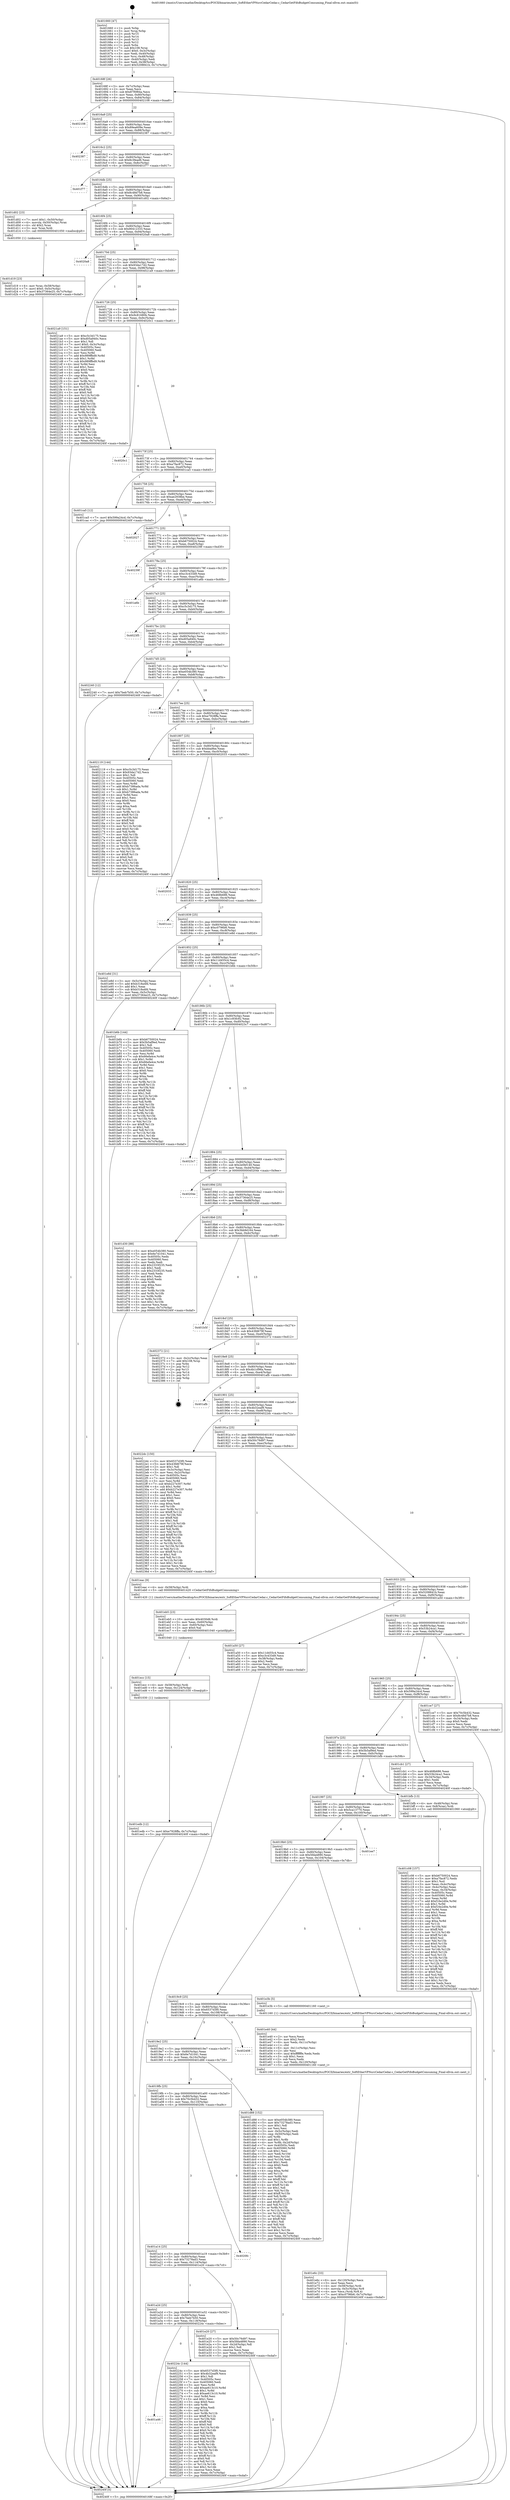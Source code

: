 digraph "0x401660" {
  label = "0x401660 (/mnt/c/Users/mathe/Desktop/tcc/POCII/binaries/extr_SoftEtherVPNsrcCedarCedar.c_CedarGetFifoBudgetConsuming_Final-ollvm.out::main(0))"
  labelloc = "t"
  node[shape=record]

  Entry [label="",width=0.3,height=0.3,shape=circle,fillcolor=black,style=filled]
  "0x40168f" [label="{
     0x40168f [26]\l
     | [instrs]\l
     &nbsp;&nbsp;0x40168f \<+3\>: mov -0x7c(%rbp),%eax\l
     &nbsp;&nbsp;0x401692 \<+2\>: mov %eax,%ecx\l
     &nbsp;&nbsp;0x401694 \<+6\>: sub $0x87f0f84a,%ecx\l
     &nbsp;&nbsp;0x40169a \<+3\>: mov %eax,-0x80(%rbp)\l
     &nbsp;&nbsp;0x40169d \<+6\>: mov %ecx,-0x84(%rbp)\l
     &nbsp;&nbsp;0x4016a3 \<+6\>: je 0000000000402108 \<main+0xaa8\>\l
  }"]
  "0x402108" [label="{
     0x402108\l
  }", style=dashed]
  "0x4016a9" [label="{
     0x4016a9 [25]\l
     | [instrs]\l
     &nbsp;&nbsp;0x4016a9 \<+5\>: jmp 00000000004016ae \<main+0x4e\>\l
     &nbsp;&nbsp;0x4016ae \<+3\>: mov -0x80(%rbp),%eax\l
     &nbsp;&nbsp;0x4016b1 \<+5\>: sub $0x89ea609e,%eax\l
     &nbsp;&nbsp;0x4016b6 \<+6\>: mov %eax,-0x88(%rbp)\l
     &nbsp;&nbsp;0x4016bc \<+6\>: je 0000000000402387 \<main+0xd27\>\l
  }"]
  Exit [label="",width=0.3,height=0.3,shape=circle,fillcolor=black,style=filled,peripheries=2]
  "0x402387" [label="{
     0x402387\l
  }", style=dashed]
  "0x4016c2" [label="{
     0x4016c2 [25]\l
     | [instrs]\l
     &nbsp;&nbsp;0x4016c2 \<+5\>: jmp 00000000004016c7 \<main+0x67\>\l
     &nbsp;&nbsp;0x4016c7 \<+3\>: mov -0x80(%rbp),%eax\l
     &nbsp;&nbsp;0x4016ca \<+5\>: sub $0x8c3fead6,%eax\l
     &nbsp;&nbsp;0x4016cf \<+6\>: mov %eax,-0x8c(%rbp)\l
     &nbsp;&nbsp;0x4016d5 \<+6\>: je 0000000000401f77 \<main+0x917\>\l
  }"]
  "0x401a46" [label="{
     0x401a46\l
  }", style=dashed]
  "0x401f77" [label="{
     0x401f77\l
  }", style=dashed]
  "0x4016db" [label="{
     0x4016db [25]\l
     | [instrs]\l
     &nbsp;&nbsp;0x4016db \<+5\>: jmp 00000000004016e0 \<main+0x80\>\l
     &nbsp;&nbsp;0x4016e0 \<+3\>: mov -0x80(%rbp),%eax\l
     &nbsp;&nbsp;0x4016e3 \<+5\>: sub $0x8c48d7b8,%eax\l
     &nbsp;&nbsp;0x4016e8 \<+6\>: mov %eax,-0x90(%rbp)\l
     &nbsp;&nbsp;0x4016ee \<+6\>: je 0000000000401d02 \<main+0x6a2\>\l
  }"]
  "0x40224c" [label="{
     0x40224c [144]\l
     | [instrs]\l
     &nbsp;&nbsp;0x40224c \<+5\>: mov $0x6537d3f0,%eax\l
     &nbsp;&nbsp;0x402251 \<+5\>: mov $0x4b32eaf9,%ecx\l
     &nbsp;&nbsp;0x402256 \<+2\>: mov $0x1,%dl\l
     &nbsp;&nbsp;0x402258 \<+7\>: mov 0x40505c,%esi\l
     &nbsp;&nbsp;0x40225f \<+7\>: mov 0x405060,%edi\l
     &nbsp;&nbsp;0x402266 \<+3\>: mov %esi,%r8d\l
     &nbsp;&nbsp;0x402269 \<+7\>: add $0xae613c10,%r8d\l
     &nbsp;&nbsp;0x402270 \<+4\>: sub $0x1,%r8d\l
     &nbsp;&nbsp;0x402274 \<+7\>: sub $0xae613c10,%r8d\l
     &nbsp;&nbsp;0x40227b \<+4\>: imul %r8d,%esi\l
     &nbsp;&nbsp;0x40227f \<+3\>: and $0x1,%esi\l
     &nbsp;&nbsp;0x402282 \<+3\>: cmp $0x0,%esi\l
     &nbsp;&nbsp;0x402285 \<+4\>: sete %r9b\l
     &nbsp;&nbsp;0x402289 \<+3\>: cmp $0xa,%edi\l
     &nbsp;&nbsp;0x40228c \<+4\>: setl %r10b\l
     &nbsp;&nbsp;0x402290 \<+3\>: mov %r9b,%r11b\l
     &nbsp;&nbsp;0x402293 \<+4\>: xor $0xff,%r11b\l
     &nbsp;&nbsp;0x402297 \<+3\>: mov %r10b,%bl\l
     &nbsp;&nbsp;0x40229a \<+3\>: xor $0xff,%bl\l
     &nbsp;&nbsp;0x40229d \<+3\>: xor $0x0,%dl\l
     &nbsp;&nbsp;0x4022a0 \<+3\>: mov %r11b,%r14b\l
     &nbsp;&nbsp;0x4022a3 \<+4\>: and $0x0,%r14b\l
     &nbsp;&nbsp;0x4022a7 \<+3\>: and %dl,%r9b\l
     &nbsp;&nbsp;0x4022aa \<+3\>: mov %bl,%r15b\l
     &nbsp;&nbsp;0x4022ad \<+4\>: and $0x0,%r15b\l
     &nbsp;&nbsp;0x4022b1 \<+3\>: and %dl,%r10b\l
     &nbsp;&nbsp;0x4022b4 \<+3\>: or %r9b,%r14b\l
     &nbsp;&nbsp;0x4022b7 \<+3\>: or %r10b,%r15b\l
     &nbsp;&nbsp;0x4022ba \<+3\>: xor %r15b,%r14b\l
     &nbsp;&nbsp;0x4022bd \<+3\>: or %bl,%r11b\l
     &nbsp;&nbsp;0x4022c0 \<+4\>: xor $0xff,%r11b\l
     &nbsp;&nbsp;0x4022c4 \<+3\>: or $0x0,%dl\l
     &nbsp;&nbsp;0x4022c7 \<+3\>: and %dl,%r11b\l
     &nbsp;&nbsp;0x4022ca \<+3\>: or %r11b,%r14b\l
     &nbsp;&nbsp;0x4022cd \<+4\>: test $0x1,%r14b\l
     &nbsp;&nbsp;0x4022d1 \<+3\>: cmovne %ecx,%eax\l
     &nbsp;&nbsp;0x4022d4 \<+3\>: mov %eax,-0x7c(%rbp)\l
     &nbsp;&nbsp;0x4022d7 \<+5\>: jmp 000000000040240f \<main+0xdaf\>\l
  }"]
  "0x401d02" [label="{
     0x401d02 [23]\l
     | [instrs]\l
     &nbsp;&nbsp;0x401d02 \<+7\>: movl $0x1,-0x50(%rbp)\l
     &nbsp;&nbsp;0x401d09 \<+4\>: movslq -0x50(%rbp),%rax\l
     &nbsp;&nbsp;0x401d0d \<+4\>: shl $0x2,%rax\l
     &nbsp;&nbsp;0x401d11 \<+3\>: mov %rax,%rdi\l
     &nbsp;&nbsp;0x401d14 \<+5\>: call 0000000000401050 \<malloc@plt\>\l
     | [calls]\l
     &nbsp;&nbsp;0x401050 \{1\} (unknown)\l
  }"]
  "0x4016f4" [label="{
     0x4016f4 [25]\l
     | [instrs]\l
     &nbsp;&nbsp;0x4016f4 \<+5\>: jmp 00000000004016f9 \<main+0x99\>\l
     &nbsp;&nbsp;0x4016f9 \<+3\>: mov -0x80(%rbp),%eax\l
     &nbsp;&nbsp;0x4016fc \<+5\>: sub $0x90412333,%eax\l
     &nbsp;&nbsp;0x401701 \<+6\>: mov %eax,-0x94(%rbp)\l
     &nbsp;&nbsp;0x401707 \<+6\>: je 00000000004020a8 \<main+0xa48\>\l
  }"]
  "0x401edb" [label="{
     0x401edb [12]\l
     | [instrs]\l
     &nbsp;&nbsp;0x401edb \<+7\>: movl $0xe7928ffa,-0x7c(%rbp)\l
     &nbsp;&nbsp;0x401ee2 \<+5\>: jmp 000000000040240f \<main+0xdaf\>\l
  }"]
  "0x4020a8" [label="{
     0x4020a8\l
  }", style=dashed]
  "0x40170d" [label="{
     0x40170d [25]\l
     | [instrs]\l
     &nbsp;&nbsp;0x40170d \<+5\>: jmp 0000000000401712 \<main+0xb2\>\l
     &nbsp;&nbsp;0x401712 \<+3\>: mov -0x80(%rbp),%eax\l
     &nbsp;&nbsp;0x401715 \<+5\>: sub $0x93da17d2,%eax\l
     &nbsp;&nbsp;0x40171a \<+6\>: mov %eax,-0x98(%rbp)\l
     &nbsp;&nbsp;0x401720 \<+6\>: je 00000000004021a9 \<main+0xb49\>\l
  }"]
  "0x401ecc" [label="{
     0x401ecc [15]\l
     | [instrs]\l
     &nbsp;&nbsp;0x401ecc \<+4\>: mov -0x58(%rbp),%rdi\l
     &nbsp;&nbsp;0x401ed0 \<+6\>: mov %eax,-0x124(%rbp)\l
     &nbsp;&nbsp;0x401ed6 \<+5\>: call 0000000000401030 \<free@plt\>\l
     | [calls]\l
     &nbsp;&nbsp;0x401030 \{1\} (unknown)\l
  }"]
  "0x4021a9" [label="{
     0x4021a9 [151]\l
     | [instrs]\l
     &nbsp;&nbsp;0x4021a9 \<+5\>: mov $0xc5c3d175,%eax\l
     &nbsp;&nbsp;0x4021ae \<+5\>: mov $0xd05a940c,%ecx\l
     &nbsp;&nbsp;0x4021b3 \<+2\>: mov $0x1,%dl\l
     &nbsp;&nbsp;0x4021b5 \<+7\>: movl $0x0,-0x3c(%rbp)\l
     &nbsp;&nbsp;0x4021bc \<+7\>: mov 0x40505c,%esi\l
     &nbsp;&nbsp;0x4021c3 \<+7\>: mov 0x405060,%edi\l
     &nbsp;&nbsp;0x4021ca \<+3\>: mov %esi,%r8d\l
     &nbsp;&nbsp;0x4021cd \<+7\>: add $0x989ffbd9,%r8d\l
     &nbsp;&nbsp;0x4021d4 \<+4\>: sub $0x1,%r8d\l
     &nbsp;&nbsp;0x4021d8 \<+7\>: sub $0x989ffbd9,%r8d\l
     &nbsp;&nbsp;0x4021df \<+4\>: imul %r8d,%esi\l
     &nbsp;&nbsp;0x4021e3 \<+3\>: and $0x1,%esi\l
     &nbsp;&nbsp;0x4021e6 \<+3\>: cmp $0x0,%esi\l
     &nbsp;&nbsp;0x4021e9 \<+4\>: sete %r9b\l
     &nbsp;&nbsp;0x4021ed \<+3\>: cmp $0xa,%edi\l
     &nbsp;&nbsp;0x4021f0 \<+4\>: setl %r10b\l
     &nbsp;&nbsp;0x4021f4 \<+3\>: mov %r9b,%r11b\l
     &nbsp;&nbsp;0x4021f7 \<+4\>: xor $0xff,%r11b\l
     &nbsp;&nbsp;0x4021fb \<+3\>: mov %r10b,%bl\l
     &nbsp;&nbsp;0x4021fe \<+3\>: xor $0xff,%bl\l
     &nbsp;&nbsp;0x402201 \<+3\>: xor $0x0,%dl\l
     &nbsp;&nbsp;0x402204 \<+3\>: mov %r11b,%r14b\l
     &nbsp;&nbsp;0x402207 \<+4\>: and $0x0,%r14b\l
     &nbsp;&nbsp;0x40220b \<+3\>: and %dl,%r9b\l
     &nbsp;&nbsp;0x40220e \<+3\>: mov %bl,%r15b\l
     &nbsp;&nbsp;0x402211 \<+4\>: and $0x0,%r15b\l
     &nbsp;&nbsp;0x402215 \<+3\>: and %dl,%r10b\l
     &nbsp;&nbsp;0x402218 \<+3\>: or %r9b,%r14b\l
     &nbsp;&nbsp;0x40221b \<+3\>: or %r10b,%r15b\l
     &nbsp;&nbsp;0x40221e \<+3\>: xor %r15b,%r14b\l
     &nbsp;&nbsp;0x402221 \<+3\>: or %bl,%r11b\l
     &nbsp;&nbsp;0x402224 \<+4\>: xor $0xff,%r11b\l
     &nbsp;&nbsp;0x402228 \<+3\>: or $0x0,%dl\l
     &nbsp;&nbsp;0x40222b \<+3\>: and %dl,%r11b\l
     &nbsp;&nbsp;0x40222e \<+3\>: or %r11b,%r14b\l
     &nbsp;&nbsp;0x402231 \<+4\>: test $0x1,%r14b\l
     &nbsp;&nbsp;0x402235 \<+3\>: cmovne %ecx,%eax\l
     &nbsp;&nbsp;0x402238 \<+3\>: mov %eax,-0x7c(%rbp)\l
     &nbsp;&nbsp;0x40223b \<+5\>: jmp 000000000040240f \<main+0xdaf\>\l
  }"]
  "0x401726" [label="{
     0x401726 [25]\l
     | [instrs]\l
     &nbsp;&nbsp;0x401726 \<+5\>: jmp 000000000040172b \<main+0xcb\>\l
     &nbsp;&nbsp;0x40172b \<+3\>: mov -0x80(%rbp),%eax\l
     &nbsp;&nbsp;0x40172e \<+5\>: sub $0x9c81680b,%eax\l
     &nbsp;&nbsp;0x401733 \<+6\>: mov %eax,-0x9c(%rbp)\l
     &nbsp;&nbsp;0x401739 \<+6\>: je 00000000004020c1 \<main+0xa61\>\l
  }"]
  "0x401eb5" [label="{
     0x401eb5 [23]\l
     | [instrs]\l
     &nbsp;&nbsp;0x401eb5 \<+10\>: movabs $0x4030d6,%rdi\l
     &nbsp;&nbsp;0x401ebf \<+3\>: mov %eax,-0x60(%rbp)\l
     &nbsp;&nbsp;0x401ec2 \<+3\>: mov -0x60(%rbp),%esi\l
     &nbsp;&nbsp;0x401ec5 \<+2\>: mov $0x0,%al\l
     &nbsp;&nbsp;0x401ec7 \<+5\>: call 0000000000401040 \<printf@plt\>\l
     | [calls]\l
     &nbsp;&nbsp;0x401040 \{1\} (unknown)\l
  }"]
  "0x4020c1" [label="{
     0x4020c1\l
  }", style=dashed]
  "0x40173f" [label="{
     0x40173f [25]\l
     | [instrs]\l
     &nbsp;&nbsp;0x40173f \<+5\>: jmp 0000000000401744 \<main+0xe4\>\l
     &nbsp;&nbsp;0x401744 \<+3\>: mov -0x80(%rbp),%eax\l
     &nbsp;&nbsp;0x401747 \<+5\>: sub $0xa7fac872,%eax\l
     &nbsp;&nbsp;0x40174c \<+6\>: mov %eax,-0xa0(%rbp)\l
     &nbsp;&nbsp;0x401752 \<+6\>: je 0000000000401ca5 \<main+0x645\>\l
  }"]
  "0x401e6c" [label="{
     0x401e6c [33]\l
     | [instrs]\l
     &nbsp;&nbsp;0x401e6c \<+6\>: mov -0x120(%rbp),%ecx\l
     &nbsp;&nbsp;0x401e72 \<+3\>: imul %eax,%ecx\l
     &nbsp;&nbsp;0x401e75 \<+4\>: mov -0x58(%rbp),%rdi\l
     &nbsp;&nbsp;0x401e79 \<+4\>: movslq -0x5c(%rbp),%r8\l
     &nbsp;&nbsp;0x401e7d \<+4\>: mov %ecx,(%rdi,%r8,4)\l
     &nbsp;&nbsp;0x401e81 \<+7\>: movl $0xc0796b6,-0x7c(%rbp)\l
     &nbsp;&nbsp;0x401e88 \<+5\>: jmp 000000000040240f \<main+0xdaf\>\l
  }"]
  "0x401ca5" [label="{
     0x401ca5 [12]\l
     | [instrs]\l
     &nbsp;&nbsp;0x401ca5 \<+7\>: movl $0x599a24cd,-0x7c(%rbp)\l
     &nbsp;&nbsp;0x401cac \<+5\>: jmp 000000000040240f \<main+0xdaf\>\l
  }"]
  "0x401758" [label="{
     0x401758 [25]\l
     | [instrs]\l
     &nbsp;&nbsp;0x401758 \<+5\>: jmp 000000000040175d \<main+0xfd\>\l
     &nbsp;&nbsp;0x40175d \<+3\>: mov -0x80(%rbp),%eax\l
     &nbsp;&nbsp;0x401760 \<+5\>: sub $0xae2938be,%eax\l
     &nbsp;&nbsp;0x401765 \<+6\>: mov %eax,-0xa4(%rbp)\l
     &nbsp;&nbsp;0x40176b \<+6\>: je 0000000000402027 \<main+0x9c7\>\l
  }"]
  "0x401e40" [label="{
     0x401e40 [44]\l
     | [instrs]\l
     &nbsp;&nbsp;0x401e40 \<+2\>: xor %ecx,%ecx\l
     &nbsp;&nbsp;0x401e42 \<+5\>: mov $0x2,%edx\l
     &nbsp;&nbsp;0x401e47 \<+6\>: mov %edx,-0x11c(%rbp)\l
     &nbsp;&nbsp;0x401e4d \<+1\>: cltd\l
     &nbsp;&nbsp;0x401e4e \<+6\>: mov -0x11c(%rbp),%esi\l
     &nbsp;&nbsp;0x401e54 \<+2\>: idiv %esi\l
     &nbsp;&nbsp;0x401e56 \<+6\>: imul $0xfffffffe,%edx,%edx\l
     &nbsp;&nbsp;0x401e5c \<+3\>: sub $0x1,%ecx\l
     &nbsp;&nbsp;0x401e5f \<+2\>: sub %ecx,%edx\l
     &nbsp;&nbsp;0x401e61 \<+6\>: mov %edx,-0x120(%rbp)\l
     &nbsp;&nbsp;0x401e67 \<+5\>: call 0000000000401160 \<next_i\>\l
     | [calls]\l
     &nbsp;&nbsp;0x401160 \{1\} (/mnt/c/Users/mathe/Desktop/tcc/POCII/binaries/extr_SoftEtherVPNsrcCedarCedar.c_CedarGetFifoBudgetConsuming_Final-ollvm.out::next_i)\l
  }"]
  "0x402027" [label="{
     0x402027\l
  }", style=dashed]
  "0x401771" [label="{
     0x401771 [25]\l
     | [instrs]\l
     &nbsp;&nbsp;0x401771 \<+5\>: jmp 0000000000401776 \<main+0x116\>\l
     &nbsp;&nbsp;0x401776 \<+3\>: mov -0x80(%rbp),%eax\l
     &nbsp;&nbsp;0x401779 \<+5\>: sub $0xb6750024,%eax\l
     &nbsp;&nbsp;0x40177e \<+6\>: mov %eax,-0xa8(%rbp)\l
     &nbsp;&nbsp;0x401784 \<+6\>: je 000000000040239f \<main+0xd3f\>\l
  }"]
  "0x401a2d" [label="{
     0x401a2d [25]\l
     | [instrs]\l
     &nbsp;&nbsp;0x401a2d \<+5\>: jmp 0000000000401a32 \<main+0x3d2\>\l
     &nbsp;&nbsp;0x401a32 \<+3\>: mov -0x80(%rbp),%eax\l
     &nbsp;&nbsp;0x401a35 \<+5\>: sub $0x7beb7b50,%eax\l
     &nbsp;&nbsp;0x401a3a \<+6\>: mov %eax,-0x118(%rbp)\l
     &nbsp;&nbsp;0x401a40 \<+6\>: je 000000000040224c \<main+0xbec\>\l
  }"]
  "0x40239f" [label="{
     0x40239f\l
  }", style=dashed]
  "0x40178a" [label="{
     0x40178a [25]\l
     | [instrs]\l
     &nbsp;&nbsp;0x40178a \<+5\>: jmp 000000000040178f \<main+0x12f\>\l
     &nbsp;&nbsp;0x40178f \<+3\>: mov -0x80(%rbp),%eax\l
     &nbsp;&nbsp;0x401792 \<+5\>: sub $0xc3c433d9,%eax\l
     &nbsp;&nbsp;0x401797 \<+6\>: mov %eax,-0xac(%rbp)\l
     &nbsp;&nbsp;0x40179d \<+6\>: je 0000000000401a6b \<main+0x40b\>\l
  }"]
  "0x401e20" [label="{
     0x401e20 [27]\l
     | [instrs]\l
     &nbsp;&nbsp;0x401e20 \<+5\>: mov $0x50c76d97,%eax\l
     &nbsp;&nbsp;0x401e25 \<+5\>: mov $0x5fda4890,%ecx\l
     &nbsp;&nbsp;0x401e2a \<+3\>: mov -0x2d(%rbp),%dl\l
     &nbsp;&nbsp;0x401e2d \<+3\>: test $0x1,%dl\l
     &nbsp;&nbsp;0x401e30 \<+3\>: cmovne %ecx,%eax\l
     &nbsp;&nbsp;0x401e33 \<+3\>: mov %eax,-0x7c(%rbp)\l
     &nbsp;&nbsp;0x401e36 \<+5\>: jmp 000000000040240f \<main+0xdaf\>\l
  }"]
  "0x401a6b" [label="{
     0x401a6b\l
  }", style=dashed]
  "0x4017a3" [label="{
     0x4017a3 [25]\l
     | [instrs]\l
     &nbsp;&nbsp;0x4017a3 \<+5\>: jmp 00000000004017a8 \<main+0x148\>\l
     &nbsp;&nbsp;0x4017a8 \<+3\>: mov -0x80(%rbp),%eax\l
     &nbsp;&nbsp;0x4017ab \<+5\>: sub $0xc5c3d175,%eax\l
     &nbsp;&nbsp;0x4017b0 \<+6\>: mov %eax,-0xb0(%rbp)\l
     &nbsp;&nbsp;0x4017b6 \<+6\>: je 00000000004023f5 \<main+0xd95\>\l
  }"]
  "0x401a14" [label="{
     0x401a14 [25]\l
     | [instrs]\l
     &nbsp;&nbsp;0x401a14 \<+5\>: jmp 0000000000401a19 \<main+0x3b9\>\l
     &nbsp;&nbsp;0x401a19 \<+3\>: mov -0x80(%rbp),%eax\l
     &nbsp;&nbsp;0x401a1c \<+5\>: sub $0x73278ad3,%eax\l
     &nbsp;&nbsp;0x401a21 \<+6\>: mov %eax,-0x114(%rbp)\l
     &nbsp;&nbsp;0x401a27 \<+6\>: je 0000000000401e20 \<main+0x7c0\>\l
  }"]
  "0x4023f5" [label="{
     0x4023f5\l
  }", style=dashed]
  "0x4017bc" [label="{
     0x4017bc [25]\l
     | [instrs]\l
     &nbsp;&nbsp;0x4017bc \<+5\>: jmp 00000000004017c1 \<main+0x161\>\l
     &nbsp;&nbsp;0x4017c1 \<+3\>: mov -0x80(%rbp),%eax\l
     &nbsp;&nbsp;0x4017c4 \<+5\>: sub $0xd05a940c,%eax\l
     &nbsp;&nbsp;0x4017c9 \<+6\>: mov %eax,-0xb4(%rbp)\l
     &nbsp;&nbsp;0x4017cf \<+6\>: je 0000000000402240 \<main+0xbe0\>\l
  }"]
  "0x4020fc" [label="{
     0x4020fc\l
  }", style=dashed]
  "0x402240" [label="{
     0x402240 [12]\l
     | [instrs]\l
     &nbsp;&nbsp;0x402240 \<+7\>: movl $0x7beb7b50,-0x7c(%rbp)\l
     &nbsp;&nbsp;0x402247 \<+5\>: jmp 000000000040240f \<main+0xdaf\>\l
  }"]
  "0x4017d5" [label="{
     0x4017d5 [25]\l
     | [instrs]\l
     &nbsp;&nbsp;0x4017d5 \<+5\>: jmp 00000000004017da \<main+0x17a\>\l
     &nbsp;&nbsp;0x4017da \<+3\>: mov -0x80(%rbp),%eax\l
     &nbsp;&nbsp;0x4017dd \<+5\>: sub $0xe054b380,%eax\l
     &nbsp;&nbsp;0x4017e2 \<+6\>: mov %eax,-0xb8(%rbp)\l
     &nbsp;&nbsp;0x4017e8 \<+6\>: je 00000000004023bb \<main+0xd5b\>\l
  }"]
  "0x4019fb" [label="{
     0x4019fb [25]\l
     | [instrs]\l
     &nbsp;&nbsp;0x4019fb \<+5\>: jmp 0000000000401a00 \<main+0x3a0\>\l
     &nbsp;&nbsp;0x401a00 \<+3\>: mov -0x80(%rbp),%eax\l
     &nbsp;&nbsp;0x401a03 \<+5\>: sub $0x70c5b432,%eax\l
     &nbsp;&nbsp;0x401a08 \<+6\>: mov %eax,-0x110(%rbp)\l
     &nbsp;&nbsp;0x401a0e \<+6\>: je 00000000004020fc \<main+0xa9c\>\l
  }"]
  "0x4023bb" [label="{
     0x4023bb\l
  }", style=dashed]
  "0x4017ee" [label="{
     0x4017ee [25]\l
     | [instrs]\l
     &nbsp;&nbsp;0x4017ee \<+5\>: jmp 00000000004017f3 \<main+0x193\>\l
     &nbsp;&nbsp;0x4017f3 \<+3\>: mov -0x80(%rbp),%eax\l
     &nbsp;&nbsp;0x4017f6 \<+5\>: sub $0xe7928ffa,%eax\l
     &nbsp;&nbsp;0x4017fb \<+6\>: mov %eax,-0xbc(%rbp)\l
     &nbsp;&nbsp;0x401801 \<+6\>: je 0000000000402119 \<main+0xab9\>\l
  }"]
  "0x401d88" [label="{
     0x401d88 [152]\l
     | [instrs]\l
     &nbsp;&nbsp;0x401d88 \<+5\>: mov $0xe054b380,%eax\l
     &nbsp;&nbsp;0x401d8d \<+5\>: mov $0x73278ad3,%ecx\l
     &nbsp;&nbsp;0x401d92 \<+2\>: mov $0x1,%dl\l
     &nbsp;&nbsp;0x401d94 \<+2\>: xor %esi,%esi\l
     &nbsp;&nbsp;0x401d96 \<+3\>: mov -0x5c(%rbp),%edi\l
     &nbsp;&nbsp;0x401d99 \<+3\>: cmp -0x50(%rbp),%edi\l
     &nbsp;&nbsp;0x401d9c \<+4\>: setl %r8b\l
     &nbsp;&nbsp;0x401da0 \<+4\>: and $0x1,%r8b\l
     &nbsp;&nbsp;0x401da4 \<+4\>: mov %r8b,-0x2d(%rbp)\l
     &nbsp;&nbsp;0x401da8 \<+7\>: mov 0x40505c,%edi\l
     &nbsp;&nbsp;0x401daf \<+8\>: mov 0x405060,%r9d\l
     &nbsp;&nbsp;0x401db7 \<+3\>: sub $0x1,%esi\l
     &nbsp;&nbsp;0x401dba \<+3\>: mov %edi,%r10d\l
     &nbsp;&nbsp;0x401dbd \<+3\>: add %esi,%r10d\l
     &nbsp;&nbsp;0x401dc0 \<+4\>: imul %r10d,%edi\l
     &nbsp;&nbsp;0x401dc4 \<+3\>: and $0x1,%edi\l
     &nbsp;&nbsp;0x401dc7 \<+3\>: cmp $0x0,%edi\l
     &nbsp;&nbsp;0x401dca \<+4\>: sete %r8b\l
     &nbsp;&nbsp;0x401dce \<+4\>: cmp $0xa,%r9d\l
     &nbsp;&nbsp;0x401dd2 \<+4\>: setl %r11b\l
     &nbsp;&nbsp;0x401dd6 \<+3\>: mov %r8b,%bl\l
     &nbsp;&nbsp;0x401dd9 \<+3\>: xor $0xff,%bl\l
     &nbsp;&nbsp;0x401ddc \<+3\>: mov %r11b,%r14b\l
     &nbsp;&nbsp;0x401ddf \<+4\>: xor $0xff,%r14b\l
     &nbsp;&nbsp;0x401de3 \<+3\>: xor $0x1,%dl\l
     &nbsp;&nbsp;0x401de6 \<+3\>: mov %bl,%r15b\l
     &nbsp;&nbsp;0x401de9 \<+4\>: and $0xff,%r15b\l
     &nbsp;&nbsp;0x401ded \<+3\>: and %dl,%r8b\l
     &nbsp;&nbsp;0x401df0 \<+3\>: mov %r14b,%r12b\l
     &nbsp;&nbsp;0x401df3 \<+4\>: and $0xff,%r12b\l
     &nbsp;&nbsp;0x401df7 \<+3\>: and %dl,%r11b\l
     &nbsp;&nbsp;0x401dfa \<+3\>: or %r8b,%r15b\l
     &nbsp;&nbsp;0x401dfd \<+3\>: or %r11b,%r12b\l
     &nbsp;&nbsp;0x401e00 \<+3\>: xor %r12b,%r15b\l
     &nbsp;&nbsp;0x401e03 \<+3\>: or %r14b,%bl\l
     &nbsp;&nbsp;0x401e06 \<+3\>: xor $0xff,%bl\l
     &nbsp;&nbsp;0x401e09 \<+3\>: or $0x1,%dl\l
     &nbsp;&nbsp;0x401e0c \<+2\>: and %dl,%bl\l
     &nbsp;&nbsp;0x401e0e \<+3\>: or %bl,%r15b\l
     &nbsp;&nbsp;0x401e11 \<+4\>: test $0x1,%r15b\l
     &nbsp;&nbsp;0x401e15 \<+3\>: cmovne %ecx,%eax\l
     &nbsp;&nbsp;0x401e18 \<+3\>: mov %eax,-0x7c(%rbp)\l
     &nbsp;&nbsp;0x401e1b \<+5\>: jmp 000000000040240f \<main+0xdaf\>\l
  }"]
  "0x402119" [label="{
     0x402119 [144]\l
     | [instrs]\l
     &nbsp;&nbsp;0x402119 \<+5\>: mov $0xc5c3d175,%eax\l
     &nbsp;&nbsp;0x40211e \<+5\>: mov $0x93da17d2,%ecx\l
     &nbsp;&nbsp;0x402123 \<+2\>: mov $0x1,%dl\l
     &nbsp;&nbsp;0x402125 \<+7\>: mov 0x40505c,%esi\l
     &nbsp;&nbsp;0x40212c \<+7\>: mov 0x405060,%edi\l
     &nbsp;&nbsp;0x402133 \<+3\>: mov %esi,%r8d\l
     &nbsp;&nbsp;0x402136 \<+7\>: add $0xb7386ada,%r8d\l
     &nbsp;&nbsp;0x40213d \<+4\>: sub $0x1,%r8d\l
     &nbsp;&nbsp;0x402141 \<+7\>: sub $0xb7386ada,%r8d\l
     &nbsp;&nbsp;0x402148 \<+4\>: imul %r8d,%esi\l
     &nbsp;&nbsp;0x40214c \<+3\>: and $0x1,%esi\l
     &nbsp;&nbsp;0x40214f \<+3\>: cmp $0x0,%esi\l
     &nbsp;&nbsp;0x402152 \<+4\>: sete %r9b\l
     &nbsp;&nbsp;0x402156 \<+3\>: cmp $0xa,%edi\l
     &nbsp;&nbsp;0x402159 \<+4\>: setl %r10b\l
     &nbsp;&nbsp;0x40215d \<+3\>: mov %r9b,%r11b\l
     &nbsp;&nbsp;0x402160 \<+4\>: xor $0xff,%r11b\l
     &nbsp;&nbsp;0x402164 \<+3\>: mov %r10b,%bl\l
     &nbsp;&nbsp;0x402167 \<+3\>: xor $0xff,%bl\l
     &nbsp;&nbsp;0x40216a \<+3\>: xor $0x0,%dl\l
     &nbsp;&nbsp;0x40216d \<+3\>: mov %r11b,%r14b\l
     &nbsp;&nbsp;0x402170 \<+4\>: and $0x0,%r14b\l
     &nbsp;&nbsp;0x402174 \<+3\>: and %dl,%r9b\l
     &nbsp;&nbsp;0x402177 \<+3\>: mov %bl,%r15b\l
     &nbsp;&nbsp;0x40217a \<+4\>: and $0x0,%r15b\l
     &nbsp;&nbsp;0x40217e \<+3\>: and %dl,%r10b\l
     &nbsp;&nbsp;0x402181 \<+3\>: or %r9b,%r14b\l
     &nbsp;&nbsp;0x402184 \<+3\>: or %r10b,%r15b\l
     &nbsp;&nbsp;0x402187 \<+3\>: xor %r15b,%r14b\l
     &nbsp;&nbsp;0x40218a \<+3\>: or %bl,%r11b\l
     &nbsp;&nbsp;0x40218d \<+4\>: xor $0xff,%r11b\l
     &nbsp;&nbsp;0x402191 \<+3\>: or $0x0,%dl\l
     &nbsp;&nbsp;0x402194 \<+3\>: and %dl,%r11b\l
     &nbsp;&nbsp;0x402197 \<+3\>: or %r11b,%r14b\l
     &nbsp;&nbsp;0x40219a \<+4\>: test $0x1,%r14b\l
     &nbsp;&nbsp;0x40219e \<+3\>: cmovne %ecx,%eax\l
     &nbsp;&nbsp;0x4021a1 \<+3\>: mov %eax,-0x7c(%rbp)\l
     &nbsp;&nbsp;0x4021a4 \<+5\>: jmp 000000000040240f \<main+0xdaf\>\l
  }"]
  "0x401807" [label="{
     0x401807 [25]\l
     | [instrs]\l
     &nbsp;&nbsp;0x401807 \<+5\>: jmp 000000000040180c \<main+0x1ac\>\l
     &nbsp;&nbsp;0x40180c \<+3\>: mov -0x80(%rbp),%eax\l
     &nbsp;&nbsp;0x40180f \<+5\>: sub $0xbba9be,%eax\l
     &nbsp;&nbsp;0x401814 \<+6\>: mov %eax,-0xc0(%rbp)\l
     &nbsp;&nbsp;0x40181a \<+6\>: je 0000000000402033 \<main+0x9d3\>\l
  }"]
  "0x4019e2" [label="{
     0x4019e2 [25]\l
     | [instrs]\l
     &nbsp;&nbsp;0x4019e2 \<+5\>: jmp 00000000004019e7 \<main+0x387\>\l
     &nbsp;&nbsp;0x4019e7 \<+3\>: mov -0x80(%rbp),%eax\l
     &nbsp;&nbsp;0x4019ea \<+5\>: sub $0x6e7d1041,%eax\l
     &nbsp;&nbsp;0x4019ef \<+6\>: mov %eax,-0x10c(%rbp)\l
     &nbsp;&nbsp;0x4019f5 \<+6\>: je 0000000000401d88 \<main+0x728\>\l
  }"]
  "0x402033" [label="{
     0x402033\l
  }", style=dashed]
  "0x401820" [label="{
     0x401820 [25]\l
     | [instrs]\l
     &nbsp;&nbsp;0x401820 \<+5\>: jmp 0000000000401825 \<main+0x1c5\>\l
     &nbsp;&nbsp;0x401825 \<+3\>: mov -0x80(%rbp),%eax\l
     &nbsp;&nbsp;0x401828 \<+5\>: sub $0x468b686,%eax\l
     &nbsp;&nbsp;0x40182d \<+6\>: mov %eax,-0xc4(%rbp)\l
     &nbsp;&nbsp;0x401833 \<+6\>: je 0000000000401ccc \<main+0x66c\>\l
  }"]
  "0x402408" [label="{
     0x402408\l
  }", style=dashed]
  "0x401ccc" [label="{
     0x401ccc\l
  }", style=dashed]
  "0x401839" [label="{
     0x401839 [25]\l
     | [instrs]\l
     &nbsp;&nbsp;0x401839 \<+5\>: jmp 000000000040183e \<main+0x1de\>\l
     &nbsp;&nbsp;0x40183e \<+3\>: mov -0x80(%rbp),%eax\l
     &nbsp;&nbsp;0x401841 \<+5\>: sub $0xc0796b6,%eax\l
     &nbsp;&nbsp;0x401846 \<+6\>: mov %eax,-0xc8(%rbp)\l
     &nbsp;&nbsp;0x40184c \<+6\>: je 0000000000401e8d \<main+0x82d\>\l
  }"]
  "0x4019c9" [label="{
     0x4019c9 [25]\l
     | [instrs]\l
     &nbsp;&nbsp;0x4019c9 \<+5\>: jmp 00000000004019ce \<main+0x36e\>\l
     &nbsp;&nbsp;0x4019ce \<+3\>: mov -0x80(%rbp),%eax\l
     &nbsp;&nbsp;0x4019d1 \<+5\>: sub $0x6537d3f0,%eax\l
     &nbsp;&nbsp;0x4019d6 \<+6\>: mov %eax,-0x108(%rbp)\l
     &nbsp;&nbsp;0x4019dc \<+6\>: je 0000000000402408 \<main+0xda8\>\l
  }"]
  "0x401e8d" [label="{
     0x401e8d [31]\l
     | [instrs]\l
     &nbsp;&nbsp;0x401e8d \<+3\>: mov -0x5c(%rbp),%eax\l
     &nbsp;&nbsp;0x401e90 \<+5\>: add $0xb318a4fd,%eax\l
     &nbsp;&nbsp;0x401e95 \<+3\>: add $0x1,%eax\l
     &nbsp;&nbsp;0x401e98 \<+5\>: sub $0xb318a4fd,%eax\l
     &nbsp;&nbsp;0x401e9d \<+3\>: mov %eax,-0x5c(%rbp)\l
     &nbsp;&nbsp;0x401ea0 \<+7\>: movl $0x37364e25,-0x7c(%rbp)\l
     &nbsp;&nbsp;0x401ea7 \<+5\>: jmp 000000000040240f \<main+0xdaf\>\l
  }"]
  "0x401852" [label="{
     0x401852 [25]\l
     | [instrs]\l
     &nbsp;&nbsp;0x401852 \<+5\>: jmp 0000000000401857 \<main+0x1f7\>\l
     &nbsp;&nbsp;0x401857 \<+3\>: mov -0x80(%rbp),%eax\l
     &nbsp;&nbsp;0x40185a \<+5\>: sub $0x11d455c4,%eax\l
     &nbsp;&nbsp;0x40185f \<+6\>: mov %eax,-0xcc(%rbp)\l
     &nbsp;&nbsp;0x401865 \<+6\>: je 0000000000401b6b \<main+0x50b\>\l
  }"]
  "0x401e3b" [label="{
     0x401e3b [5]\l
     | [instrs]\l
     &nbsp;&nbsp;0x401e3b \<+5\>: call 0000000000401160 \<next_i\>\l
     | [calls]\l
     &nbsp;&nbsp;0x401160 \{1\} (/mnt/c/Users/mathe/Desktop/tcc/POCII/binaries/extr_SoftEtherVPNsrcCedarCedar.c_CedarGetFifoBudgetConsuming_Final-ollvm.out::next_i)\l
  }"]
  "0x401b6b" [label="{
     0x401b6b [144]\l
     | [instrs]\l
     &nbsp;&nbsp;0x401b6b \<+5\>: mov $0xb6750024,%eax\l
     &nbsp;&nbsp;0x401b70 \<+5\>: mov $0x5b5af9ed,%ecx\l
     &nbsp;&nbsp;0x401b75 \<+2\>: mov $0x1,%dl\l
     &nbsp;&nbsp;0x401b77 \<+7\>: mov 0x40505c,%esi\l
     &nbsp;&nbsp;0x401b7e \<+7\>: mov 0x405060,%edi\l
     &nbsp;&nbsp;0x401b85 \<+3\>: mov %esi,%r8d\l
     &nbsp;&nbsp;0x401b88 \<+7\>: sub $0x66efa4ce,%r8d\l
     &nbsp;&nbsp;0x401b8f \<+4\>: sub $0x1,%r8d\l
     &nbsp;&nbsp;0x401b93 \<+7\>: add $0x66efa4ce,%r8d\l
     &nbsp;&nbsp;0x401b9a \<+4\>: imul %r8d,%esi\l
     &nbsp;&nbsp;0x401b9e \<+3\>: and $0x1,%esi\l
     &nbsp;&nbsp;0x401ba1 \<+3\>: cmp $0x0,%esi\l
     &nbsp;&nbsp;0x401ba4 \<+4\>: sete %r9b\l
     &nbsp;&nbsp;0x401ba8 \<+3\>: cmp $0xa,%edi\l
     &nbsp;&nbsp;0x401bab \<+4\>: setl %r10b\l
     &nbsp;&nbsp;0x401baf \<+3\>: mov %r9b,%r11b\l
     &nbsp;&nbsp;0x401bb2 \<+4\>: xor $0xff,%r11b\l
     &nbsp;&nbsp;0x401bb6 \<+3\>: mov %r10b,%bl\l
     &nbsp;&nbsp;0x401bb9 \<+3\>: xor $0xff,%bl\l
     &nbsp;&nbsp;0x401bbc \<+3\>: xor $0x1,%dl\l
     &nbsp;&nbsp;0x401bbf \<+3\>: mov %r11b,%r14b\l
     &nbsp;&nbsp;0x401bc2 \<+4\>: and $0xff,%r14b\l
     &nbsp;&nbsp;0x401bc6 \<+3\>: and %dl,%r9b\l
     &nbsp;&nbsp;0x401bc9 \<+3\>: mov %bl,%r15b\l
     &nbsp;&nbsp;0x401bcc \<+4\>: and $0xff,%r15b\l
     &nbsp;&nbsp;0x401bd0 \<+3\>: and %dl,%r10b\l
     &nbsp;&nbsp;0x401bd3 \<+3\>: or %r9b,%r14b\l
     &nbsp;&nbsp;0x401bd6 \<+3\>: or %r10b,%r15b\l
     &nbsp;&nbsp;0x401bd9 \<+3\>: xor %r15b,%r14b\l
     &nbsp;&nbsp;0x401bdc \<+3\>: or %bl,%r11b\l
     &nbsp;&nbsp;0x401bdf \<+4\>: xor $0xff,%r11b\l
     &nbsp;&nbsp;0x401be3 \<+3\>: or $0x1,%dl\l
     &nbsp;&nbsp;0x401be6 \<+3\>: and %dl,%r11b\l
     &nbsp;&nbsp;0x401be9 \<+3\>: or %r11b,%r14b\l
     &nbsp;&nbsp;0x401bec \<+4\>: test $0x1,%r14b\l
     &nbsp;&nbsp;0x401bf0 \<+3\>: cmovne %ecx,%eax\l
     &nbsp;&nbsp;0x401bf3 \<+3\>: mov %eax,-0x7c(%rbp)\l
     &nbsp;&nbsp;0x401bf6 \<+5\>: jmp 000000000040240f \<main+0xdaf\>\l
  }"]
  "0x40186b" [label="{
     0x40186b [25]\l
     | [instrs]\l
     &nbsp;&nbsp;0x40186b \<+5\>: jmp 0000000000401870 \<main+0x210\>\l
     &nbsp;&nbsp;0x401870 \<+3\>: mov -0x80(%rbp),%eax\l
     &nbsp;&nbsp;0x401873 \<+5\>: sub $0x1c93fc92,%eax\l
     &nbsp;&nbsp;0x401878 \<+6\>: mov %eax,-0xd0(%rbp)\l
     &nbsp;&nbsp;0x40187e \<+6\>: je 00000000004023c7 \<main+0xd67\>\l
  }"]
  "0x4019b0" [label="{
     0x4019b0 [25]\l
     | [instrs]\l
     &nbsp;&nbsp;0x4019b0 \<+5\>: jmp 00000000004019b5 \<main+0x355\>\l
     &nbsp;&nbsp;0x4019b5 \<+3\>: mov -0x80(%rbp),%eax\l
     &nbsp;&nbsp;0x4019b8 \<+5\>: sub $0x5fda4890,%eax\l
     &nbsp;&nbsp;0x4019bd \<+6\>: mov %eax,-0x104(%rbp)\l
     &nbsp;&nbsp;0x4019c3 \<+6\>: je 0000000000401e3b \<main+0x7db\>\l
  }"]
  "0x4023c7" [label="{
     0x4023c7\l
  }", style=dashed]
  "0x401884" [label="{
     0x401884 [25]\l
     | [instrs]\l
     &nbsp;&nbsp;0x401884 \<+5\>: jmp 0000000000401889 \<main+0x229\>\l
     &nbsp;&nbsp;0x401889 \<+3\>: mov -0x80(%rbp),%eax\l
     &nbsp;&nbsp;0x40188c \<+5\>: sub $0x2e0bf140,%eax\l
     &nbsp;&nbsp;0x401891 \<+6\>: mov %eax,-0xd4(%rbp)\l
     &nbsp;&nbsp;0x401897 \<+6\>: je 000000000040204e \<main+0x9ee\>\l
  }"]
  "0x401ee7" [label="{
     0x401ee7\l
  }", style=dashed]
  "0x40204e" [label="{
     0x40204e\l
  }", style=dashed]
  "0x40189d" [label="{
     0x40189d [25]\l
     | [instrs]\l
     &nbsp;&nbsp;0x40189d \<+5\>: jmp 00000000004018a2 \<main+0x242\>\l
     &nbsp;&nbsp;0x4018a2 \<+3\>: mov -0x80(%rbp),%eax\l
     &nbsp;&nbsp;0x4018a5 \<+5\>: sub $0x37364e25,%eax\l
     &nbsp;&nbsp;0x4018aa \<+6\>: mov %eax,-0xd8(%rbp)\l
     &nbsp;&nbsp;0x4018b0 \<+6\>: je 0000000000401d30 \<main+0x6d0\>\l
  }"]
  "0x401d19" [label="{
     0x401d19 [23]\l
     | [instrs]\l
     &nbsp;&nbsp;0x401d19 \<+4\>: mov %rax,-0x58(%rbp)\l
     &nbsp;&nbsp;0x401d1d \<+7\>: movl $0x0,-0x5c(%rbp)\l
     &nbsp;&nbsp;0x401d24 \<+7\>: movl $0x37364e25,-0x7c(%rbp)\l
     &nbsp;&nbsp;0x401d2b \<+5\>: jmp 000000000040240f \<main+0xdaf\>\l
  }"]
  "0x401d30" [label="{
     0x401d30 [88]\l
     | [instrs]\l
     &nbsp;&nbsp;0x401d30 \<+5\>: mov $0xe054b380,%eax\l
     &nbsp;&nbsp;0x401d35 \<+5\>: mov $0x6e7d1041,%ecx\l
     &nbsp;&nbsp;0x401d3a \<+7\>: mov 0x40505c,%edx\l
     &nbsp;&nbsp;0x401d41 \<+7\>: mov 0x405060,%esi\l
     &nbsp;&nbsp;0x401d48 \<+2\>: mov %edx,%edi\l
     &nbsp;&nbsp;0x401d4a \<+6\>: add $0x2333f235,%edi\l
     &nbsp;&nbsp;0x401d50 \<+3\>: sub $0x1,%edi\l
     &nbsp;&nbsp;0x401d53 \<+6\>: sub $0x2333f235,%edi\l
     &nbsp;&nbsp;0x401d59 \<+3\>: imul %edi,%edx\l
     &nbsp;&nbsp;0x401d5c \<+3\>: and $0x1,%edx\l
     &nbsp;&nbsp;0x401d5f \<+3\>: cmp $0x0,%edx\l
     &nbsp;&nbsp;0x401d62 \<+4\>: sete %r8b\l
     &nbsp;&nbsp;0x401d66 \<+3\>: cmp $0xa,%esi\l
     &nbsp;&nbsp;0x401d69 \<+4\>: setl %r9b\l
     &nbsp;&nbsp;0x401d6d \<+3\>: mov %r8b,%r10b\l
     &nbsp;&nbsp;0x401d70 \<+3\>: and %r9b,%r10b\l
     &nbsp;&nbsp;0x401d73 \<+3\>: xor %r9b,%r8b\l
     &nbsp;&nbsp;0x401d76 \<+3\>: or %r8b,%r10b\l
     &nbsp;&nbsp;0x401d79 \<+4\>: test $0x1,%r10b\l
     &nbsp;&nbsp;0x401d7d \<+3\>: cmovne %ecx,%eax\l
     &nbsp;&nbsp;0x401d80 \<+3\>: mov %eax,-0x7c(%rbp)\l
     &nbsp;&nbsp;0x401d83 \<+5\>: jmp 000000000040240f \<main+0xdaf\>\l
  }"]
  "0x4018b6" [label="{
     0x4018b6 [25]\l
     | [instrs]\l
     &nbsp;&nbsp;0x4018b6 \<+5\>: jmp 00000000004018bb \<main+0x25b\>\l
     &nbsp;&nbsp;0x4018bb \<+3\>: mov -0x80(%rbp),%eax\l
     &nbsp;&nbsp;0x4018be \<+5\>: sub $0x3bb9d164,%eax\l
     &nbsp;&nbsp;0x4018c3 \<+6\>: mov %eax,-0xdc(%rbp)\l
     &nbsp;&nbsp;0x4018c9 \<+6\>: je 0000000000401b5f \<main+0x4ff\>\l
  }"]
  "0x401c08" [label="{
     0x401c08 [157]\l
     | [instrs]\l
     &nbsp;&nbsp;0x401c08 \<+5\>: mov $0xb6750024,%ecx\l
     &nbsp;&nbsp;0x401c0d \<+5\>: mov $0xa7fac872,%edx\l
     &nbsp;&nbsp;0x401c12 \<+3\>: mov $0x1,%sil\l
     &nbsp;&nbsp;0x401c15 \<+3\>: mov %eax,-0x4c(%rbp)\l
     &nbsp;&nbsp;0x401c18 \<+3\>: mov -0x4c(%rbp),%eax\l
     &nbsp;&nbsp;0x401c1b \<+3\>: mov %eax,-0x34(%rbp)\l
     &nbsp;&nbsp;0x401c1e \<+7\>: mov 0x40505c,%eax\l
     &nbsp;&nbsp;0x401c25 \<+8\>: mov 0x405060,%r8d\l
     &nbsp;&nbsp;0x401c2d \<+3\>: mov %eax,%r9d\l
     &nbsp;&nbsp;0x401c30 \<+7\>: add $0xf16e2d0e,%r9d\l
     &nbsp;&nbsp;0x401c37 \<+4\>: sub $0x1,%r9d\l
     &nbsp;&nbsp;0x401c3b \<+7\>: sub $0xf16e2d0e,%r9d\l
     &nbsp;&nbsp;0x401c42 \<+4\>: imul %r9d,%eax\l
     &nbsp;&nbsp;0x401c46 \<+3\>: and $0x1,%eax\l
     &nbsp;&nbsp;0x401c49 \<+3\>: cmp $0x0,%eax\l
     &nbsp;&nbsp;0x401c4c \<+4\>: sete %r10b\l
     &nbsp;&nbsp;0x401c50 \<+4\>: cmp $0xa,%r8d\l
     &nbsp;&nbsp;0x401c54 \<+4\>: setl %r11b\l
     &nbsp;&nbsp;0x401c58 \<+3\>: mov %r10b,%bl\l
     &nbsp;&nbsp;0x401c5b \<+3\>: xor $0xff,%bl\l
     &nbsp;&nbsp;0x401c5e \<+3\>: mov %r11b,%r14b\l
     &nbsp;&nbsp;0x401c61 \<+4\>: xor $0xff,%r14b\l
     &nbsp;&nbsp;0x401c65 \<+4\>: xor $0x0,%sil\l
     &nbsp;&nbsp;0x401c69 \<+3\>: mov %bl,%r15b\l
     &nbsp;&nbsp;0x401c6c \<+4\>: and $0x0,%r15b\l
     &nbsp;&nbsp;0x401c70 \<+3\>: and %sil,%r10b\l
     &nbsp;&nbsp;0x401c73 \<+3\>: mov %r14b,%r12b\l
     &nbsp;&nbsp;0x401c76 \<+4\>: and $0x0,%r12b\l
     &nbsp;&nbsp;0x401c7a \<+3\>: and %sil,%r11b\l
     &nbsp;&nbsp;0x401c7d \<+3\>: or %r10b,%r15b\l
     &nbsp;&nbsp;0x401c80 \<+3\>: or %r11b,%r12b\l
     &nbsp;&nbsp;0x401c83 \<+3\>: xor %r12b,%r15b\l
     &nbsp;&nbsp;0x401c86 \<+3\>: or %r14b,%bl\l
     &nbsp;&nbsp;0x401c89 \<+3\>: xor $0xff,%bl\l
     &nbsp;&nbsp;0x401c8c \<+4\>: or $0x0,%sil\l
     &nbsp;&nbsp;0x401c90 \<+3\>: and %sil,%bl\l
     &nbsp;&nbsp;0x401c93 \<+3\>: or %bl,%r15b\l
     &nbsp;&nbsp;0x401c96 \<+4\>: test $0x1,%r15b\l
     &nbsp;&nbsp;0x401c9a \<+3\>: cmovne %edx,%ecx\l
     &nbsp;&nbsp;0x401c9d \<+3\>: mov %ecx,-0x7c(%rbp)\l
     &nbsp;&nbsp;0x401ca0 \<+5\>: jmp 000000000040240f \<main+0xdaf\>\l
  }"]
  "0x401b5f" [label="{
     0x401b5f\l
  }", style=dashed]
  "0x4018cf" [label="{
     0x4018cf [25]\l
     | [instrs]\l
     &nbsp;&nbsp;0x4018cf \<+5\>: jmp 00000000004018d4 \<main+0x274\>\l
     &nbsp;&nbsp;0x4018d4 \<+3\>: mov -0x80(%rbp),%eax\l
     &nbsp;&nbsp;0x4018d7 \<+5\>: sub $0x43fd679f,%eax\l
     &nbsp;&nbsp;0x4018dc \<+6\>: mov %eax,-0xe0(%rbp)\l
     &nbsp;&nbsp;0x4018e2 \<+6\>: je 0000000000402372 \<main+0xd12\>\l
  }"]
  "0x401997" [label="{
     0x401997 [25]\l
     | [instrs]\l
     &nbsp;&nbsp;0x401997 \<+5\>: jmp 000000000040199c \<main+0x33c\>\l
     &nbsp;&nbsp;0x40199c \<+3\>: mov -0x80(%rbp),%eax\l
     &nbsp;&nbsp;0x40199f \<+5\>: sub $0x5ca13770,%eax\l
     &nbsp;&nbsp;0x4019a4 \<+6\>: mov %eax,-0x100(%rbp)\l
     &nbsp;&nbsp;0x4019aa \<+6\>: je 0000000000401ee7 \<main+0x887\>\l
  }"]
  "0x402372" [label="{
     0x402372 [21]\l
     | [instrs]\l
     &nbsp;&nbsp;0x402372 \<+3\>: mov -0x2c(%rbp),%eax\l
     &nbsp;&nbsp;0x402375 \<+7\>: add $0x108,%rsp\l
     &nbsp;&nbsp;0x40237c \<+1\>: pop %rbx\l
     &nbsp;&nbsp;0x40237d \<+2\>: pop %r12\l
     &nbsp;&nbsp;0x40237f \<+2\>: pop %r13\l
     &nbsp;&nbsp;0x402381 \<+2\>: pop %r14\l
     &nbsp;&nbsp;0x402383 \<+2\>: pop %r15\l
     &nbsp;&nbsp;0x402385 \<+1\>: pop %rbp\l
     &nbsp;&nbsp;0x402386 \<+1\>: ret\l
  }"]
  "0x4018e8" [label="{
     0x4018e8 [25]\l
     | [instrs]\l
     &nbsp;&nbsp;0x4018e8 \<+5\>: jmp 00000000004018ed \<main+0x28d\>\l
     &nbsp;&nbsp;0x4018ed \<+3\>: mov -0x80(%rbp),%eax\l
     &nbsp;&nbsp;0x4018f0 \<+5\>: sub $0x4b1cf96a,%eax\l
     &nbsp;&nbsp;0x4018f5 \<+6\>: mov %eax,-0xe4(%rbp)\l
     &nbsp;&nbsp;0x4018fb \<+6\>: je 0000000000401afb \<main+0x49b\>\l
  }"]
  "0x401bfb" [label="{
     0x401bfb [13]\l
     | [instrs]\l
     &nbsp;&nbsp;0x401bfb \<+4\>: mov -0x48(%rbp),%rax\l
     &nbsp;&nbsp;0x401bff \<+4\>: mov 0x8(%rax),%rdi\l
     &nbsp;&nbsp;0x401c03 \<+5\>: call 0000000000401060 \<atoi@plt\>\l
     | [calls]\l
     &nbsp;&nbsp;0x401060 \{1\} (unknown)\l
  }"]
  "0x401afb" [label="{
     0x401afb\l
  }", style=dashed]
  "0x401901" [label="{
     0x401901 [25]\l
     | [instrs]\l
     &nbsp;&nbsp;0x401901 \<+5\>: jmp 0000000000401906 \<main+0x2a6\>\l
     &nbsp;&nbsp;0x401906 \<+3\>: mov -0x80(%rbp),%eax\l
     &nbsp;&nbsp;0x401909 \<+5\>: sub $0x4b32eaf9,%eax\l
     &nbsp;&nbsp;0x40190e \<+6\>: mov %eax,-0xe8(%rbp)\l
     &nbsp;&nbsp;0x401914 \<+6\>: je 00000000004022dc \<main+0xc7c\>\l
  }"]
  "0x40197e" [label="{
     0x40197e [25]\l
     | [instrs]\l
     &nbsp;&nbsp;0x40197e \<+5\>: jmp 0000000000401983 \<main+0x323\>\l
     &nbsp;&nbsp;0x401983 \<+3\>: mov -0x80(%rbp),%eax\l
     &nbsp;&nbsp;0x401986 \<+5\>: sub $0x5b5af9ed,%eax\l
     &nbsp;&nbsp;0x40198b \<+6\>: mov %eax,-0xfc(%rbp)\l
     &nbsp;&nbsp;0x401991 \<+6\>: je 0000000000401bfb \<main+0x59b\>\l
  }"]
  "0x4022dc" [label="{
     0x4022dc [150]\l
     | [instrs]\l
     &nbsp;&nbsp;0x4022dc \<+5\>: mov $0x6537d3f0,%eax\l
     &nbsp;&nbsp;0x4022e1 \<+5\>: mov $0x43fd679f,%ecx\l
     &nbsp;&nbsp;0x4022e6 \<+2\>: mov $0x1,%dl\l
     &nbsp;&nbsp;0x4022e8 \<+3\>: mov -0x3c(%rbp),%esi\l
     &nbsp;&nbsp;0x4022eb \<+3\>: mov %esi,-0x2c(%rbp)\l
     &nbsp;&nbsp;0x4022ee \<+7\>: mov 0x40505c,%esi\l
     &nbsp;&nbsp;0x4022f5 \<+7\>: mov 0x405060,%edi\l
     &nbsp;&nbsp;0x4022fc \<+3\>: mov %esi,%r8d\l
     &nbsp;&nbsp;0x4022ff \<+7\>: sub $0xb227e307,%r8d\l
     &nbsp;&nbsp;0x402306 \<+4\>: sub $0x1,%r8d\l
     &nbsp;&nbsp;0x40230a \<+7\>: add $0xb227e307,%r8d\l
     &nbsp;&nbsp;0x402311 \<+4\>: imul %r8d,%esi\l
     &nbsp;&nbsp;0x402315 \<+3\>: and $0x1,%esi\l
     &nbsp;&nbsp;0x402318 \<+3\>: cmp $0x0,%esi\l
     &nbsp;&nbsp;0x40231b \<+4\>: sete %r9b\l
     &nbsp;&nbsp;0x40231f \<+3\>: cmp $0xa,%edi\l
     &nbsp;&nbsp;0x402322 \<+4\>: setl %r10b\l
     &nbsp;&nbsp;0x402326 \<+3\>: mov %r9b,%r11b\l
     &nbsp;&nbsp;0x402329 \<+4\>: xor $0xff,%r11b\l
     &nbsp;&nbsp;0x40232d \<+3\>: mov %r10b,%bl\l
     &nbsp;&nbsp;0x402330 \<+3\>: xor $0xff,%bl\l
     &nbsp;&nbsp;0x402333 \<+3\>: xor $0x1,%dl\l
     &nbsp;&nbsp;0x402336 \<+3\>: mov %r11b,%r14b\l
     &nbsp;&nbsp;0x402339 \<+4\>: and $0xff,%r14b\l
     &nbsp;&nbsp;0x40233d \<+3\>: and %dl,%r9b\l
     &nbsp;&nbsp;0x402340 \<+3\>: mov %bl,%r15b\l
     &nbsp;&nbsp;0x402343 \<+4\>: and $0xff,%r15b\l
     &nbsp;&nbsp;0x402347 \<+3\>: and %dl,%r10b\l
     &nbsp;&nbsp;0x40234a \<+3\>: or %r9b,%r14b\l
     &nbsp;&nbsp;0x40234d \<+3\>: or %r10b,%r15b\l
     &nbsp;&nbsp;0x402350 \<+3\>: xor %r15b,%r14b\l
     &nbsp;&nbsp;0x402353 \<+3\>: or %bl,%r11b\l
     &nbsp;&nbsp;0x402356 \<+4\>: xor $0xff,%r11b\l
     &nbsp;&nbsp;0x40235a \<+3\>: or $0x1,%dl\l
     &nbsp;&nbsp;0x40235d \<+3\>: and %dl,%r11b\l
     &nbsp;&nbsp;0x402360 \<+3\>: or %r11b,%r14b\l
     &nbsp;&nbsp;0x402363 \<+4\>: test $0x1,%r14b\l
     &nbsp;&nbsp;0x402367 \<+3\>: cmovne %ecx,%eax\l
     &nbsp;&nbsp;0x40236a \<+3\>: mov %eax,-0x7c(%rbp)\l
     &nbsp;&nbsp;0x40236d \<+5\>: jmp 000000000040240f \<main+0xdaf\>\l
  }"]
  "0x40191a" [label="{
     0x40191a [25]\l
     | [instrs]\l
     &nbsp;&nbsp;0x40191a \<+5\>: jmp 000000000040191f \<main+0x2bf\>\l
     &nbsp;&nbsp;0x40191f \<+3\>: mov -0x80(%rbp),%eax\l
     &nbsp;&nbsp;0x401922 \<+5\>: sub $0x50c76d97,%eax\l
     &nbsp;&nbsp;0x401927 \<+6\>: mov %eax,-0xec(%rbp)\l
     &nbsp;&nbsp;0x40192d \<+6\>: je 0000000000401eac \<main+0x84c\>\l
  }"]
  "0x401cb1" [label="{
     0x401cb1 [27]\l
     | [instrs]\l
     &nbsp;&nbsp;0x401cb1 \<+5\>: mov $0x468b686,%eax\l
     &nbsp;&nbsp;0x401cb6 \<+5\>: mov $0x53b24ca1,%ecx\l
     &nbsp;&nbsp;0x401cbb \<+3\>: mov -0x34(%rbp),%edx\l
     &nbsp;&nbsp;0x401cbe \<+3\>: cmp $0x1,%edx\l
     &nbsp;&nbsp;0x401cc1 \<+3\>: cmovl %ecx,%eax\l
     &nbsp;&nbsp;0x401cc4 \<+3\>: mov %eax,-0x7c(%rbp)\l
     &nbsp;&nbsp;0x401cc7 \<+5\>: jmp 000000000040240f \<main+0xdaf\>\l
  }"]
  "0x401eac" [label="{
     0x401eac [9]\l
     | [instrs]\l
     &nbsp;&nbsp;0x401eac \<+4\>: mov -0x58(%rbp),%rdi\l
     &nbsp;&nbsp;0x401eb0 \<+5\>: call 0000000000401420 \<CedarGetFifoBudgetConsuming\>\l
     | [calls]\l
     &nbsp;&nbsp;0x401420 \{1\} (/mnt/c/Users/mathe/Desktop/tcc/POCII/binaries/extr_SoftEtherVPNsrcCedarCedar.c_CedarGetFifoBudgetConsuming_Final-ollvm.out::CedarGetFifoBudgetConsuming)\l
  }"]
  "0x401933" [label="{
     0x401933 [25]\l
     | [instrs]\l
     &nbsp;&nbsp;0x401933 \<+5\>: jmp 0000000000401938 \<main+0x2d8\>\l
     &nbsp;&nbsp;0x401938 \<+3\>: mov -0x80(%rbp),%eax\l
     &nbsp;&nbsp;0x40193b \<+5\>: sub $0x5208841b,%eax\l
     &nbsp;&nbsp;0x401940 \<+6\>: mov %eax,-0xf0(%rbp)\l
     &nbsp;&nbsp;0x401946 \<+6\>: je 0000000000401a50 \<main+0x3f0\>\l
  }"]
  "0x401965" [label="{
     0x401965 [25]\l
     | [instrs]\l
     &nbsp;&nbsp;0x401965 \<+5\>: jmp 000000000040196a \<main+0x30a\>\l
     &nbsp;&nbsp;0x40196a \<+3\>: mov -0x80(%rbp),%eax\l
     &nbsp;&nbsp;0x40196d \<+5\>: sub $0x599a24cd,%eax\l
     &nbsp;&nbsp;0x401972 \<+6\>: mov %eax,-0xf8(%rbp)\l
     &nbsp;&nbsp;0x401978 \<+6\>: je 0000000000401cb1 \<main+0x651\>\l
  }"]
  "0x401a50" [label="{
     0x401a50 [27]\l
     | [instrs]\l
     &nbsp;&nbsp;0x401a50 \<+5\>: mov $0x11d455c4,%eax\l
     &nbsp;&nbsp;0x401a55 \<+5\>: mov $0xc3c433d9,%ecx\l
     &nbsp;&nbsp;0x401a5a \<+3\>: mov -0x38(%rbp),%edx\l
     &nbsp;&nbsp;0x401a5d \<+3\>: cmp $0x2,%edx\l
     &nbsp;&nbsp;0x401a60 \<+3\>: cmovne %ecx,%eax\l
     &nbsp;&nbsp;0x401a63 \<+3\>: mov %eax,-0x7c(%rbp)\l
     &nbsp;&nbsp;0x401a66 \<+5\>: jmp 000000000040240f \<main+0xdaf\>\l
  }"]
  "0x40194c" [label="{
     0x40194c [25]\l
     | [instrs]\l
     &nbsp;&nbsp;0x40194c \<+5\>: jmp 0000000000401951 \<main+0x2f1\>\l
     &nbsp;&nbsp;0x401951 \<+3\>: mov -0x80(%rbp),%eax\l
     &nbsp;&nbsp;0x401954 \<+5\>: sub $0x53b24ca1,%eax\l
     &nbsp;&nbsp;0x401959 \<+6\>: mov %eax,-0xf4(%rbp)\l
     &nbsp;&nbsp;0x40195f \<+6\>: je 0000000000401ce7 \<main+0x687\>\l
  }"]
  "0x40240f" [label="{
     0x40240f [5]\l
     | [instrs]\l
     &nbsp;&nbsp;0x40240f \<+5\>: jmp 000000000040168f \<main+0x2f\>\l
  }"]
  "0x401660" [label="{
     0x401660 [47]\l
     | [instrs]\l
     &nbsp;&nbsp;0x401660 \<+1\>: push %rbp\l
     &nbsp;&nbsp;0x401661 \<+3\>: mov %rsp,%rbp\l
     &nbsp;&nbsp;0x401664 \<+2\>: push %r15\l
     &nbsp;&nbsp;0x401666 \<+2\>: push %r14\l
     &nbsp;&nbsp;0x401668 \<+2\>: push %r13\l
     &nbsp;&nbsp;0x40166a \<+2\>: push %r12\l
     &nbsp;&nbsp;0x40166c \<+1\>: push %rbx\l
     &nbsp;&nbsp;0x40166d \<+7\>: sub $0x108,%rsp\l
     &nbsp;&nbsp;0x401674 \<+7\>: movl $0x0,-0x3c(%rbp)\l
     &nbsp;&nbsp;0x40167b \<+3\>: mov %edi,-0x40(%rbp)\l
     &nbsp;&nbsp;0x40167e \<+4\>: mov %rsi,-0x48(%rbp)\l
     &nbsp;&nbsp;0x401682 \<+3\>: mov -0x40(%rbp),%edi\l
     &nbsp;&nbsp;0x401685 \<+3\>: mov %edi,-0x38(%rbp)\l
     &nbsp;&nbsp;0x401688 \<+7\>: movl $0x5208841b,-0x7c(%rbp)\l
  }"]
  "0x401ce7" [label="{
     0x401ce7 [27]\l
     | [instrs]\l
     &nbsp;&nbsp;0x401ce7 \<+5\>: mov $0x70c5b432,%eax\l
     &nbsp;&nbsp;0x401cec \<+5\>: mov $0x8c48d7b8,%ecx\l
     &nbsp;&nbsp;0x401cf1 \<+3\>: mov -0x34(%rbp),%edx\l
     &nbsp;&nbsp;0x401cf4 \<+3\>: cmp $0x0,%edx\l
     &nbsp;&nbsp;0x401cf7 \<+3\>: cmove %ecx,%eax\l
     &nbsp;&nbsp;0x401cfa \<+3\>: mov %eax,-0x7c(%rbp)\l
     &nbsp;&nbsp;0x401cfd \<+5\>: jmp 000000000040240f \<main+0xdaf\>\l
  }"]
  Entry -> "0x401660" [label=" 1"]
  "0x40168f" -> "0x402108" [label=" 0"]
  "0x40168f" -> "0x4016a9" [label=" 22"]
  "0x402372" -> Exit [label=" 1"]
  "0x4016a9" -> "0x402387" [label=" 0"]
  "0x4016a9" -> "0x4016c2" [label=" 22"]
  "0x4022dc" -> "0x40240f" [label=" 1"]
  "0x4016c2" -> "0x401f77" [label=" 0"]
  "0x4016c2" -> "0x4016db" [label=" 22"]
  "0x40224c" -> "0x40240f" [label=" 1"]
  "0x4016db" -> "0x401d02" [label=" 1"]
  "0x4016db" -> "0x4016f4" [label=" 21"]
  "0x401a2d" -> "0x401a46" [label=" 0"]
  "0x4016f4" -> "0x4020a8" [label=" 0"]
  "0x4016f4" -> "0x40170d" [label=" 21"]
  "0x401a2d" -> "0x40224c" [label=" 1"]
  "0x40170d" -> "0x4021a9" [label=" 1"]
  "0x40170d" -> "0x401726" [label=" 20"]
  "0x402240" -> "0x40240f" [label=" 1"]
  "0x401726" -> "0x4020c1" [label=" 0"]
  "0x401726" -> "0x40173f" [label=" 20"]
  "0x4021a9" -> "0x40240f" [label=" 1"]
  "0x40173f" -> "0x401ca5" [label=" 1"]
  "0x40173f" -> "0x401758" [label=" 19"]
  "0x402119" -> "0x40240f" [label=" 1"]
  "0x401758" -> "0x402027" [label=" 0"]
  "0x401758" -> "0x401771" [label=" 19"]
  "0x401edb" -> "0x40240f" [label=" 1"]
  "0x401771" -> "0x40239f" [label=" 0"]
  "0x401771" -> "0x40178a" [label=" 19"]
  "0x401ecc" -> "0x401edb" [label=" 1"]
  "0x40178a" -> "0x401a6b" [label=" 0"]
  "0x40178a" -> "0x4017a3" [label=" 19"]
  "0x401eb5" -> "0x401ecc" [label=" 1"]
  "0x4017a3" -> "0x4023f5" [label=" 0"]
  "0x4017a3" -> "0x4017bc" [label=" 19"]
  "0x401e8d" -> "0x40240f" [label=" 1"]
  "0x4017bc" -> "0x402240" [label=" 1"]
  "0x4017bc" -> "0x4017d5" [label=" 18"]
  "0x401e6c" -> "0x40240f" [label=" 1"]
  "0x4017d5" -> "0x4023bb" [label=" 0"]
  "0x4017d5" -> "0x4017ee" [label=" 18"]
  "0x401e3b" -> "0x401e40" [label=" 1"]
  "0x4017ee" -> "0x402119" [label=" 1"]
  "0x4017ee" -> "0x401807" [label=" 17"]
  "0x401e20" -> "0x40240f" [label=" 2"]
  "0x401807" -> "0x402033" [label=" 0"]
  "0x401807" -> "0x401820" [label=" 17"]
  "0x401a14" -> "0x401e20" [label=" 2"]
  "0x401820" -> "0x401ccc" [label=" 0"]
  "0x401820" -> "0x401839" [label=" 17"]
  "0x401eac" -> "0x401eb5" [label=" 1"]
  "0x401839" -> "0x401e8d" [label=" 1"]
  "0x401839" -> "0x401852" [label=" 16"]
  "0x4019fb" -> "0x4020fc" [label=" 0"]
  "0x401852" -> "0x401b6b" [label=" 1"]
  "0x401852" -> "0x40186b" [label=" 15"]
  "0x401e40" -> "0x401e6c" [label=" 1"]
  "0x40186b" -> "0x4023c7" [label=" 0"]
  "0x40186b" -> "0x401884" [label=" 15"]
  "0x4019e2" -> "0x4019fb" [label=" 3"]
  "0x401884" -> "0x40204e" [label=" 0"]
  "0x401884" -> "0x40189d" [label=" 15"]
  "0x4019e2" -> "0x401d88" [label=" 2"]
  "0x40189d" -> "0x401d30" [label=" 2"]
  "0x40189d" -> "0x4018b6" [label=" 13"]
  "0x4019c9" -> "0x4019e2" [label=" 5"]
  "0x4018b6" -> "0x401b5f" [label=" 0"]
  "0x4018b6" -> "0x4018cf" [label=" 13"]
  "0x4019c9" -> "0x402408" [label=" 0"]
  "0x4018cf" -> "0x402372" [label=" 1"]
  "0x4018cf" -> "0x4018e8" [label=" 12"]
  "0x4019fb" -> "0x401a14" [label=" 3"]
  "0x4018e8" -> "0x401afb" [label=" 0"]
  "0x4018e8" -> "0x401901" [label=" 12"]
  "0x4019b0" -> "0x4019c9" [label=" 5"]
  "0x401901" -> "0x4022dc" [label=" 1"]
  "0x401901" -> "0x40191a" [label=" 11"]
  "0x401d88" -> "0x40240f" [label=" 2"]
  "0x40191a" -> "0x401eac" [label=" 1"]
  "0x40191a" -> "0x401933" [label=" 10"]
  "0x401997" -> "0x4019b0" [label=" 6"]
  "0x401933" -> "0x401a50" [label=" 1"]
  "0x401933" -> "0x40194c" [label=" 9"]
  "0x401a50" -> "0x40240f" [label=" 1"]
  "0x401660" -> "0x40168f" [label=" 1"]
  "0x40240f" -> "0x40168f" [label=" 21"]
  "0x401b6b" -> "0x40240f" [label=" 1"]
  "0x401a14" -> "0x401a2d" [label=" 1"]
  "0x40194c" -> "0x401ce7" [label=" 1"]
  "0x40194c" -> "0x401965" [label=" 8"]
  "0x401997" -> "0x401ee7" [label=" 0"]
  "0x401965" -> "0x401cb1" [label=" 1"]
  "0x401965" -> "0x40197e" [label=" 7"]
  "0x4019b0" -> "0x401e3b" [label=" 1"]
  "0x40197e" -> "0x401bfb" [label=" 1"]
  "0x40197e" -> "0x401997" [label=" 6"]
  "0x401bfb" -> "0x401c08" [label=" 1"]
  "0x401c08" -> "0x40240f" [label=" 1"]
  "0x401ca5" -> "0x40240f" [label=" 1"]
  "0x401cb1" -> "0x40240f" [label=" 1"]
  "0x401ce7" -> "0x40240f" [label=" 1"]
  "0x401d02" -> "0x401d19" [label=" 1"]
  "0x401d19" -> "0x40240f" [label=" 1"]
  "0x401d30" -> "0x40240f" [label=" 2"]
}
